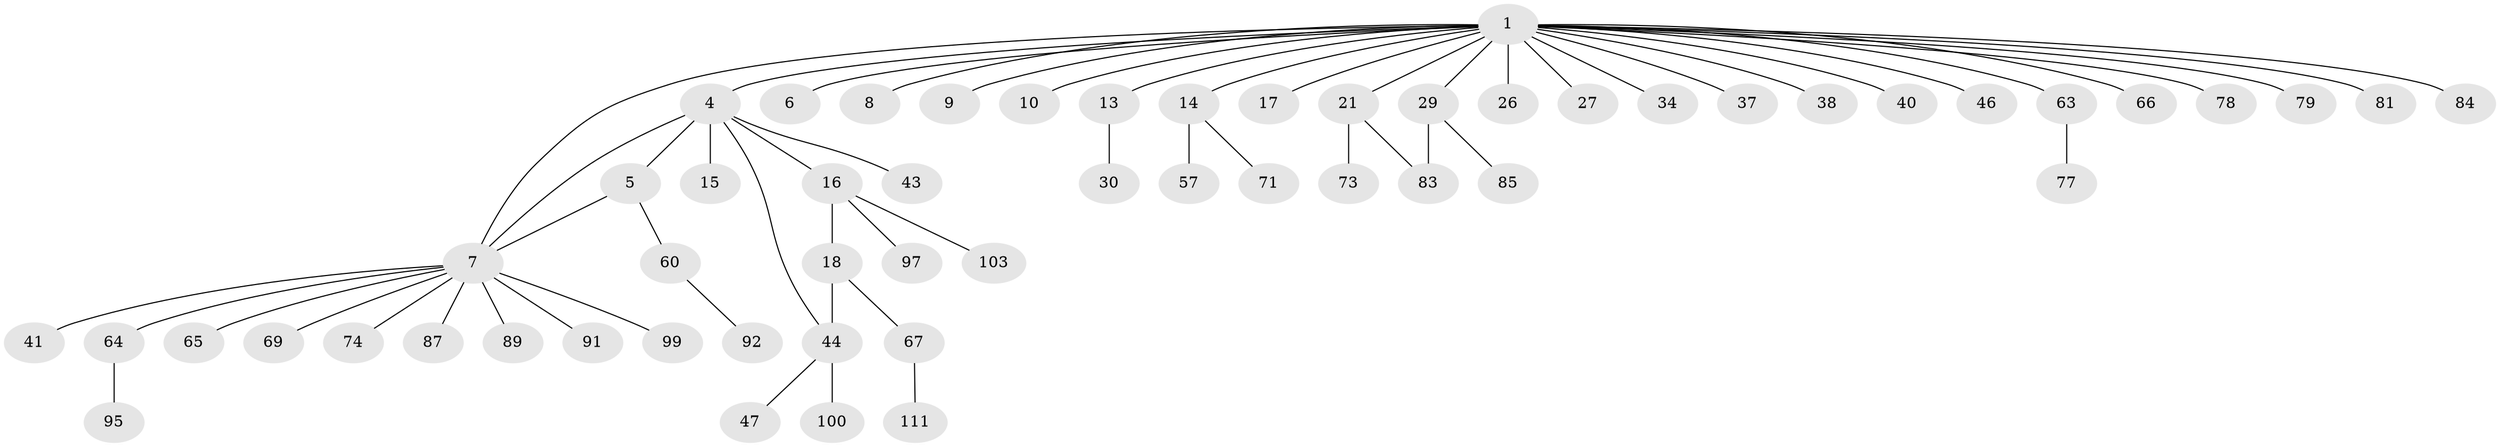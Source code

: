 // original degree distribution, {2: 0.168141592920354, 26: 0.008849557522123894, 4: 0.061946902654867256, 14: 0.008849557522123894, 1: 0.6548672566371682, 8: 0.008849557522123894, 5: 0.02654867256637168, 3: 0.05309734513274336, 13: 0.008849557522123894}
// Generated by graph-tools (version 1.1) at 2025/14/03/09/25 04:14:21]
// undirected, 56 vertices, 59 edges
graph export_dot {
graph [start="1"]
  node [color=gray90,style=filled];
  1 [super="+3+2"];
  4 [super="+68+39+101+23+36+62+24+35+75"];
  5 [super="+49"];
  6;
  7 [super="+28+88+70+19+12+105+11"];
  8;
  9;
  10 [super="+51"];
  13;
  14;
  15 [super="+33+104"];
  16 [super="+110+20"];
  17;
  18;
  21 [super="+22"];
  26;
  27;
  29 [super="+48"];
  30;
  34;
  37;
  38;
  40;
  41;
  43;
  44;
  46;
  47;
  57;
  60 [super="+90"];
  63;
  64;
  65;
  66;
  67;
  69;
  71;
  73;
  74;
  77;
  78;
  79;
  81;
  83 [super="+113+96"];
  84 [super="+108"];
  85;
  87;
  89;
  91;
  92;
  95;
  97;
  99;
  100;
  103;
  111;
  1 -- 81;
  1 -- 66;
  1 -- 4 [weight=2];
  1 -- 6;
  1 -- 7;
  1 -- 8;
  1 -- 9;
  1 -- 10;
  1 -- 13;
  1 -- 14;
  1 -- 78;
  1 -- 79;
  1 -- 17;
  1 -- 84;
  1 -- 21;
  1 -- 26;
  1 -- 27;
  1 -- 29;
  1 -- 34;
  1 -- 37;
  1 -- 38;
  1 -- 40;
  1 -- 46;
  1 -- 63;
  4 -- 5;
  4 -- 15;
  4 -- 16;
  4 -- 43;
  4 -- 44;
  4 -- 7;
  5 -- 7;
  5 -- 60;
  7 -- 64;
  7 -- 65;
  7 -- 69;
  7 -- 41;
  7 -- 74;
  7 -- 89;
  7 -- 91;
  7 -- 99;
  7 -- 87;
  13 -- 30;
  14 -- 57;
  14 -- 71;
  16 -- 18;
  16 -- 97;
  16 -- 103;
  18 -- 44;
  18 -- 67;
  21 -- 73;
  21 -- 83;
  29 -- 85;
  29 -- 83;
  44 -- 47;
  44 -- 100;
  60 -- 92;
  63 -- 77;
  64 -- 95;
  67 -- 111;
}
